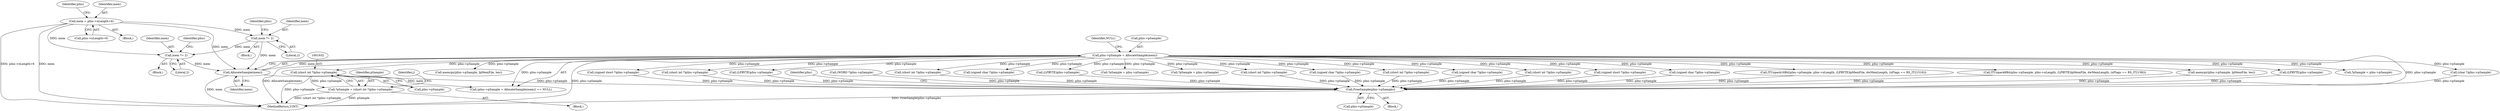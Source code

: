 digraph "0_gstreamer_bc2cdd57d549ab3ba59782e9b395d0cd683fd3ac@pointer" {
"1001931" [label="(Call,(short int *)pIns->pSample)"];
"1000182" [label="(Call,pIns->pSample = AllocateSample(mem))"];
"1000186" [label="(Call,AllocateSample(mem))"];
"1000159" [label="(Call,mem *= 2)"];
"1000112" [label="(Call,mem = pIns->nLength+6)"];
"1000172" [label="(Call,mem *= 2)"];
"1001929" [label="(Call,*pSample = (short int *)pIns->pSample)"];
"1002032" [label="(Call,FreeSample(pIns->pSample))"];
"1000161" [label="(Literal,2)"];
"1000164" [label="(Identifier,pIns)"];
"1001190" [label="(Call,(char *)pIns->pSample)"];
"1000159" [label="(Call,mem *= 2)"];
"1000160" [label="(Identifier,mem)"];
"1001929" [label="(Call,*pSample = (short int *)pIns->pSample)"];
"1002038" [label="(Identifier,pIns)"];
"1000183" [label="(Call,pIns->pSample)"];
"1001645" [label="(Call,(signed short *)pIns->pSample)"];
"1000414" [label="(Call,(short int *)pIns->pSample)"];
"1000182" [label="(Call,pIns->pSample = AllocateSample(mem))"];
"1000219" [label="(Call,*pSample = pIns->pSample)"];
"1001023" [label="(Call,(LPBYTE)pIns->pSample)"];
"1000586" [label="(Call,(short int *)pIns->pSample)"];
"1000173" [label="(Identifier,mem)"];
"1001287" [label="(Call,(WORD *)pIns->pSample)"];
"1000468" [label="(Call,memcpy(pIns->pSample, lpMemFile, len))"];
"1001329" [label="(Call,(LPBYTE)pIns->pSample)"];
"1000122" [label="(Identifier,pIns)"];
"1000177" [label="(Identifier,pIns)"];
"1002047" [label="(MethodReturn,UINT)"];
"1000112" [label="(Call,mem = pIns->nLength+6)"];
"1000114" [label="(Call,pIns->nLength+6)"];
"1000158" [label="(Block,)"];
"1000852" [label="(Call,(short int *)pIns->pSample)"];
"1000637" [label="(Call,(signed char *)pIns->pSample)"];
"1001114" [label="(Call,(short int *)pIns->pSample)"];
"1000737" [label="(Call,(signed char *)pIns->pSample)"];
"1000106" [label="(Block,)"];
"1000181" [label="(Call,(pIns->pSample = AllocateSample(mem)) == NULL)"];
"1001254" [label="(Call,(signed char *)pIns->pSample)"];
"1001930" [label="(Identifier,pSample)"];
"1001933" [label="(Call,pIns->pSample)"];
"1000188" [label="(Identifier,NULL)"];
"1000477" [label="(Call,(short int *)pIns->pSample)"];
"1000187" [label="(Identifier,mem)"];
"1001939" [label="(Identifier,j)"];
"1002026" [label="(Block,)"];
"1000113" [label="(Identifier,mem)"];
"1000259" [label="(Call,*pSample = pIns->pSample)"];
"1000324" [label="(Call,*pSample = pIns->pSample)"];
"1001818" [label="(Call,(signed short *)pIns->pSample)"];
"1000531" [label="(Call,(signed char *)pIns->pSample)"];
"1001905" [label="(Block,)"];
"1001931" [label="(Call,(short int *)pIns->pSample)"];
"1000967" [label="(Call,ITUnpack16Bit(pIns->pSample, pIns->nLength, (LPBYTE)lpMemFile, dwMemLength, (nFlags == RS_IT21516)))"];
"1000952" [label="(Call,ITUnpack8Bit(pIns->pSample, pIns->nLength, (LPBYTE)lpMemFile, dwMemLength, (nFlags == RS_IT2158)))"];
"1002011" [label="(Call,memcpy(pIns->pSample, lpMemFile, len))"];
"1002033" [label="(Call,pIns->pSample)"];
"1002032" [label="(Call,FreeSample(pIns->pSample))"];
"1000171" [label="(Block,)"];
"1001516" [label="(Call,(LPBYTE)pIns->pSample)"];
"1000186" [label="(Call,AllocateSample(mem))"];
"1000172" [label="(Call,mem *= 2)"];
"1000174" [label="(Literal,2)"];
"1001931" -> "1001929"  [label="AST: "];
"1001931" -> "1001933"  [label="CFG: "];
"1001932" -> "1001931"  [label="AST: "];
"1001933" -> "1001931"  [label="AST: "];
"1001929" -> "1001931"  [label="CFG: "];
"1001931" -> "1002047"  [label="DDG: pIns->pSample"];
"1001931" -> "1001929"  [label="DDG: pIns->pSample"];
"1000182" -> "1001931"  [label="DDG: pIns->pSample"];
"1001931" -> "1002032"  [label="DDG: pIns->pSample"];
"1000182" -> "1000181"  [label="AST: "];
"1000182" -> "1000186"  [label="CFG: "];
"1000183" -> "1000182"  [label="AST: "];
"1000186" -> "1000182"  [label="AST: "];
"1000188" -> "1000182"  [label="CFG: "];
"1000182" -> "1002047"  [label="DDG: AllocateSample(mem)"];
"1000182" -> "1002047"  [label="DDG: pIns->pSample"];
"1000182" -> "1000181"  [label="DDG: pIns->pSample"];
"1000186" -> "1000182"  [label="DDG: mem"];
"1000182" -> "1000219"  [label="DDG: pIns->pSample"];
"1000182" -> "1000259"  [label="DDG: pIns->pSample"];
"1000182" -> "1000324"  [label="DDG: pIns->pSample"];
"1000182" -> "1000414"  [label="DDG: pIns->pSample"];
"1000182" -> "1000468"  [label="DDG: pIns->pSample"];
"1000182" -> "1000477"  [label="DDG: pIns->pSample"];
"1000182" -> "1000531"  [label="DDG: pIns->pSample"];
"1000182" -> "1000586"  [label="DDG: pIns->pSample"];
"1000182" -> "1000637"  [label="DDG: pIns->pSample"];
"1000182" -> "1000737"  [label="DDG: pIns->pSample"];
"1000182" -> "1000852"  [label="DDG: pIns->pSample"];
"1000182" -> "1000952"  [label="DDG: pIns->pSample"];
"1000182" -> "1000967"  [label="DDG: pIns->pSample"];
"1000182" -> "1001023"  [label="DDG: pIns->pSample"];
"1000182" -> "1001114"  [label="DDG: pIns->pSample"];
"1000182" -> "1001190"  [label="DDG: pIns->pSample"];
"1000182" -> "1001254"  [label="DDG: pIns->pSample"];
"1000182" -> "1001329"  [label="DDG: pIns->pSample"];
"1000182" -> "1001516"  [label="DDG: pIns->pSample"];
"1000182" -> "1001645"  [label="DDG: pIns->pSample"];
"1000182" -> "1001818"  [label="DDG: pIns->pSample"];
"1000182" -> "1002011"  [label="DDG: pIns->pSample"];
"1000182" -> "1002032"  [label="DDG: pIns->pSample"];
"1000186" -> "1000187"  [label="CFG: "];
"1000187" -> "1000186"  [label="AST: "];
"1000186" -> "1002047"  [label="DDG: mem"];
"1000186" -> "1000181"  [label="DDG: mem"];
"1000159" -> "1000186"  [label="DDG: mem"];
"1000112" -> "1000186"  [label="DDG: mem"];
"1000172" -> "1000186"  [label="DDG: mem"];
"1000159" -> "1000158"  [label="AST: "];
"1000159" -> "1000161"  [label="CFG: "];
"1000160" -> "1000159"  [label="AST: "];
"1000161" -> "1000159"  [label="AST: "];
"1000164" -> "1000159"  [label="CFG: "];
"1000112" -> "1000159"  [label="DDG: mem"];
"1000159" -> "1000172"  [label="DDG: mem"];
"1000112" -> "1000106"  [label="AST: "];
"1000112" -> "1000114"  [label="CFG: "];
"1000113" -> "1000112"  [label="AST: "];
"1000114" -> "1000112"  [label="AST: "];
"1000122" -> "1000112"  [label="CFG: "];
"1000112" -> "1002047"  [label="DDG: pIns->nLength+6"];
"1000112" -> "1002047"  [label="DDG: mem"];
"1000112" -> "1000172"  [label="DDG: mem"];
"1000172" -> "1000171"  [label="AST: "];
"1000172" -> "1000174"  [label="CFG: "];
"1000173" -> "1000172"  [label="AST: "];
"1000174" -> "1000172"  [label="AST: "];
"1000177" -> "1000172"  [label="CFG: "];
"1001929" -> "1001905"  [label="AST: "];
"1001930" -> "1001929"  [label="AST: "];
"1001939" -> "1001929"  [label="CFG: "];
"1001929" -> "1002047"  [label="DDG: pSample"];
"1001929" -> "1002047"  [label="DDG: (short int *)pIns->pSample"];
"1002032" -> "1002026"  [label="AST: "];
"1002032" -> "1002033"  [label="CFG: "];
"1002033" -> "1002032"  [label="AST: "];
"1002038" -> "1002032"  [label="CFG: "];
"1002032" -> "1002047"  [label="DDG: FreeSample(pIns->pSample)"];
"1000637" -> "1002032"  [label="DDG: pIns->pSample"];
"1000952" -> "1002032"  [label="DDG: pIns->pSample"];
"1001818" -> "1002032"  [label="DDG: pIns->pSample"];
"1001516" -> "1002032"  [label="DDG: pIns->pSample"];
"1000737" -> "1002032"  [label="DDG: pIns->pSample"];
"1001114" -> "1002032"  [label="DDG: pIns->pSample"];
"1000586" -> "1002032"  [label="DDG: pIns->pSample"];
"1000477" -> "1002032"  [label="DDG: pIns->pSample"];
"1001023" -> "1002032"  [label="DDG: pIns->pSample"];
"1002011" -> "1002032"  [label="DDG: pIns->pSample"];
"1001190" -> "1002032"  [label="DDG: pIns->pSample"];
"1000531" -> "1002032"  [label="DDG: pIns->pSample"];
"1000414" -> "1002032"  [label="DDG: pIns->pSample"];
"1000852" -> "1002032"  [label="DDG: pIns->pSample"];
"1001287" -> "1002032"  [label="DDG: pIns->pSample"];
"1001645" -> "1002032"  [label="DDG: pIns->pSample"];
"1001329" -> "1002032"  [label="DDG: pIns->pSample"];
"1000967" -> "1002032"  [label="DDG: pIns->pSample"];
}
